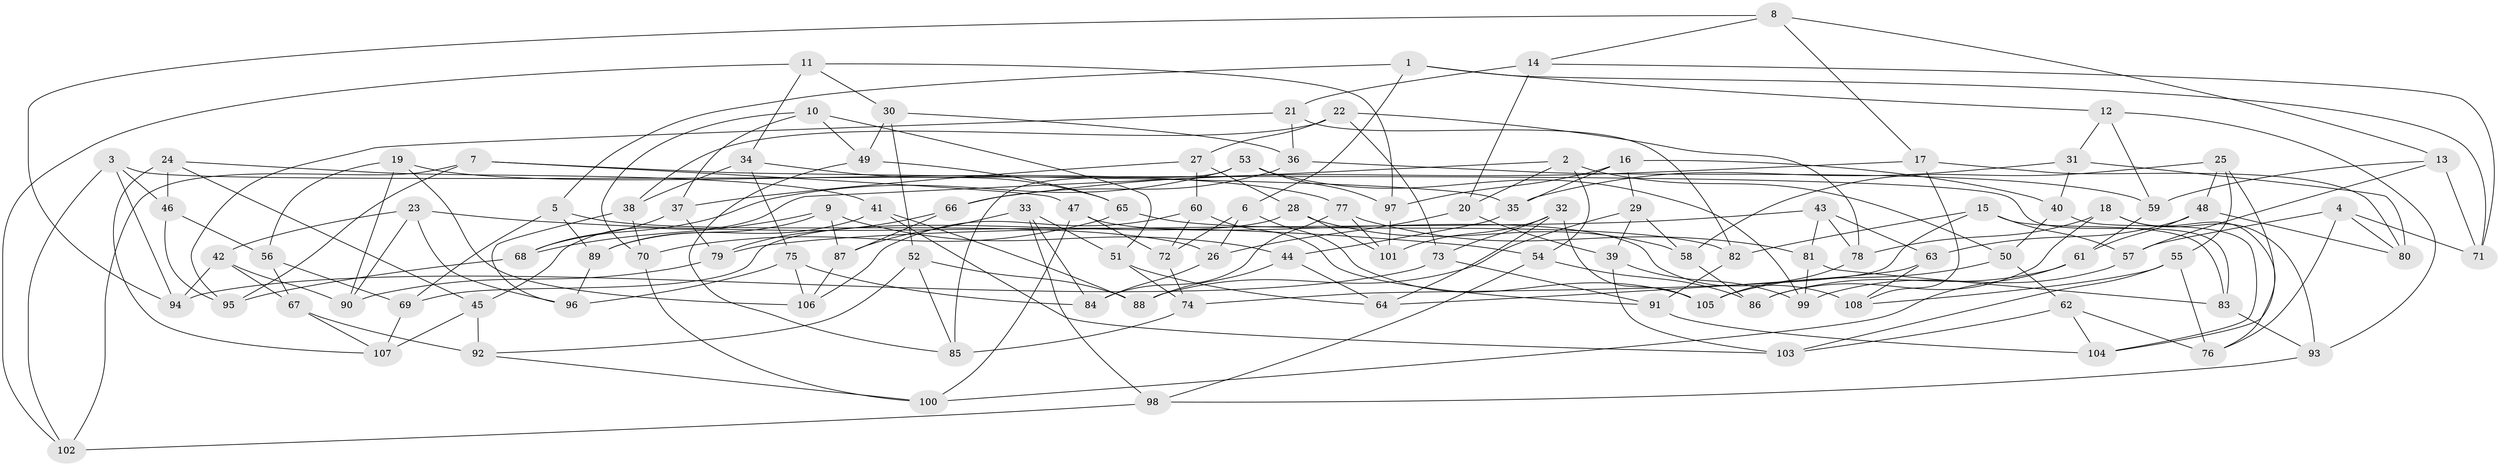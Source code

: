 // Generated by graph-tools (version 1.1) at 2025/03/03/09/25 03:03:07]
// undirected, 108 vertices, 216 edges
graph export_dot {
graph [start="1"]
  node [color=gray90,style=filled];
  1;
  2;
  3;
  4;
  5;
  6;
  7;
  8;
  9;
  10;
  11;
  12;
  13;
  14;
  15;
  16;
  17;
  18;
  19;
  20;
  21;
  22;
  23;
  24;
  25;
  26;
  27;
  28;
  29;
  30;
  31;
  32;
  33;
  34;
  35;
  36;
  37;
  38;
  39;
  40;
  41;
  42;
  43;
  44;
  45;
  46;
  47;
  48;
  49;
  50;
  51;
  52;
  53;
  54;
  55;
  56;
  57;
  58;
  59;
  60;
  61;
  62;
  63;
  64;
  65;
  66;
  67;
  68;
  69;
  70;
  71;
  72;
  73;
  74;
  75;
  76;
  77;
  78;
  79;
  80;
  81;
  82;
  83;
  84;
  85;
  86;
  87;
  88;
  89;
  90;
  91;
  92;
  93;
  94;
  95;
  96;
  97;
  98;
  99;
  100;
  101;
  102;
  103;
  104;
  105;
  106;
  107;
  108;
  1 -- 5;
  1 -- 6;
  1 -- 71;
  1 -- 12;
  2 -- 50;
  2 -- 20;
  2 -- 45;
  2 -- 54;
  3 -- 46;
  3 -- 102;
  3 -- 83;
  3 -- 94;
  4 -- 76;
  4 -- 57;
  4 -- 80;
  4 -- 71;
  5 -- 69;
  5 -- 26;
  5 -- 89;
  6 -- 26;
  6 -- 72;
  6 -- 105;
  7 -- 35;
  7 -- 102;
  7 -- 95;
  7 -- 47;
  8 -- 13;
  8 -- 17;
  8 -- 94;
  8 -- 14;
  9 -- 87;
  9 -- 89;
  9 -- 68;
  9 -- 44;
  10 -- 51;
  10 -- 37;
  10 -- 49;
  10 -- 70;
  11 -- 30;
  11 -- 34;
  11 -- 97;
  11 -- 102;
  12 -- 59;
  12 -- 93;
  12 -- 31;
  13 -- 71;
  13 -- 57;
  13 -- 59;
  14 -- 71;
  14 -- 20;
  14 -- 21;
  15 -- 83;
  15 -- 74;
  15 -- 57;
  15 -- 82;
  16 -- 35;
  16 -- 97;
  16 -- 40;
  16 -- 29;
  17 -- 108;
  17 -- 66;
  17 -- 80;
  18 -- 76;
  18 -- 93;
  18 -- 78;
  18 -- 86;
  19 -- 77;
  19 -- 106;
  19 -- 56;
  19 -- 90;
  20 -- 39;
  20 -- 26;
  21 -- 82;
  21 -- 95;
  21 -- 36;
  22 -- 73;
  22 -- 27;
  22 -- 38;
  22 -- 78;
  23 -- 90;
  23 -- 54;
  23 -- 96;
  23 -- 42;
  24 -- 45;
  24 -- 107;
  24 -- 46;
  24 -- 41;
  25 -- 104;
  25 -- 58;
  25 -- 48;
  25 -- 55;
  26 -- 84;
  27 -- 60;
  27 -- 28;
  27 -- 37;
  28 -- 69;
  28 -- 58;
  28 -- 101;
  29 -- 88;
  29 -- 39;
  29 -- 58;
  30 -- 36;
  30 -- 52;
  30 -- 49;
  31 -- 80;
  31 -- 40;
  31 -- 35;
  32 -- 101;
  32 -- 73;
  32 -- 105;
  32 -- 64;
  33 -- 84;
  33 -- 87;
  33 -- 98;
  33 -- 51;
  34 -- 38;
  34 -- 75;
  34 -- 65;
  35 -- 44;
  36 -- 59;
  36 -- 66;
  37 -- 68;
  37 -- 79;
  38 -- 96;
  38 -- 70;
  39 -- 103;
  39 -- 99;
  40 -- 104;
  40 -- 50;
  41 -- 89;
  41 -- 103;
  41 -- 88;
  42 -- 94;
  42 -- 67;
  42 -- 90;
  43 -- 79;
  43 -- 63;
  43 -- 78;
  43 -- 81;
  44 -- 88;
  44 -- 64;
  45 -- 92;
  45 -- 107;
  46 -- 56;
  46 -- 95;
  47 -- 72;
  47 -- 108;
  47 -- 100;
  48 -- 80;
  48 -- 63;
  48 -- 61;
  49 -- 85;
  49 -- 65;
  50 -- 62;
  50 -- 105;
  51 -- 74;
  51 -- 64;
  52 -- 85;
  52 -- 92;
  52 -- 88;
  53 -- 85;
  53 -- 99;
  53 -- 68;
  53 -- 97;
  54 -- 98;
  54 -- 86;
  55 -- 108;
  55 -- 103;
  55 -- 76;
  56 -- 67;
  56 -- 69;
  57 -- 99;
  58 -- 86;
  59 -- 61;
  60 -- 106;
  60 -- 72;
  60 -- 91;
  61 -- 86;
  61 -- 100;
  62 -- 76;
  62 -- 103;
  62 -- 104;
  63 -- 64;
  63 -- 108;
  65 -- 82;
  65 -- 70;
  66 -- 79;
  66 -- 87;
  67 -- 107;
  67 -- 92;
  68 -- 95;
  69 -- 107;
  70 -- 100;
  72 -- 74;
  73 -- 91;
  73 -- 94;
  74 -- 85;
  75 -- 84;
  75 -- 106;
  75 -- 96;
  77 -- 84;
  77 -- 81;
  77 -- 101;
  78 -- 105;
  79 -- 90;
  81 -- 83;
  81 -- 99;
  82 -- 91;
  83 -- 93;
  87 -- 106;
  89 -- 96;
  91 -- 104;
  92 -- 100;
  93 -- 98;
  97 -- 101;
  98 -- 102;
}
